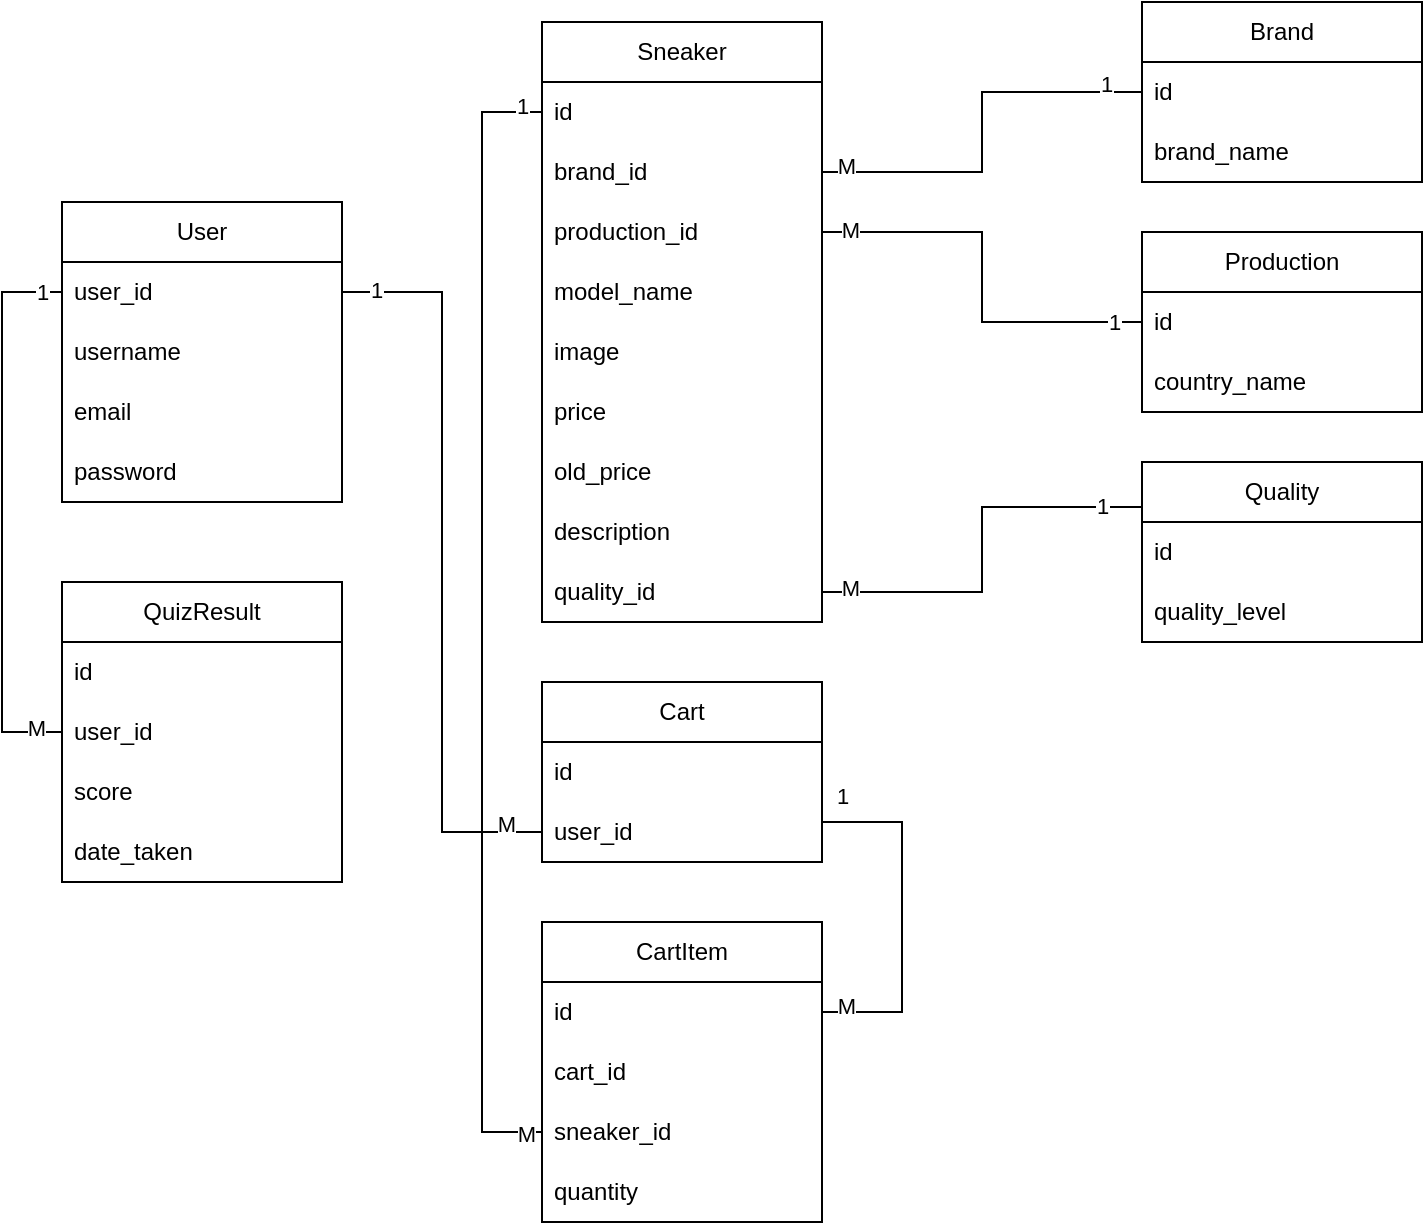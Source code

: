 <mxfile version="26.1.1">
  <diagram name="Страница — 1" id="cA207dnIBEdz6QNmPDyW">
    <mxGraphModel dx="1750" dy="878" grid="1" gridSize="10" guides="1" tooltips="1" connect="1" arrows="1" fold="1" page="1" pageScale="1" pageWidth="827" pageHeight="1169" math="0" shadow="0">
      <root>
        <mxCell id="0" />
        <mxCell id="1" parent="0" />
        <mxCell id="Eg_TU4kIo8VPIe_IywFw-1" value="User" style="swimlane;fontStyle=0;childLayout=stackLayout;horizontal=1;startSize=30;horizontalStack=0;resizeParent=1;resizeParentMax=0;resizeLast=0;collapsible=1;marginBottom=0;whiteSpace=wrap;html=1;" vertex="1" parent="1">
          <mxGeometry x="60" y="210" width="140" height="150" as="geometry" />
        </mxCell>
        <mxCell id="Eg_TU4kIo8VPIe_IywFw-2" value="user_id" style="text;strokeColor=none;fillColor=none;align=left;verticalAlign=middle;spacingLeft=4;spacingRight=4;overflow=hidden;points=[[0,0.5],[1,0.5]];portConstraint=eastwest;rotatable=0;whiteSpace=wrap;html=1;" vertex="1" parent="Eg_TU4kIo8VPIe_IywFw-1">
          <mxGeometry y="30" width="140" height="30" as="geometry" />
        </mxCell>
        <mxCell id="Eg_TU4kIo8VPIe_IywFw-3" value="username" style="text;strokeColor=none;fillColor=none;align=left;verticalAlign=middle;spacingLeft=4;spacingRight=4;overflow=hidden;points=[[0,0.5],[1,0.5]];portConstraint=eastwest;rotatable=0;whiteSpace=wrap;html=1;" vertex="1" parent="Eg_TU4kIo8VPIe_IywFw-1">
          <mxGeometry y="60" width="140" height="30" as="geometry" />
        </mxCell>
        <mxCell id="Eg_TU4kIo8VPIe_IywFw-4" value="email" style="text;strokeColor=none;fillColor=none;align=left;verticalAlign=middle;spacingLeft=4;spacingRight=4;overflow=hidden;points=[[0,0.5],[1,0.5]];portConstraint=eastwest;rotatable=0;whiteSpace=wrap;html=1;" vertex="1" parent="Eg_TU4kIo8VPIe_IywFw-1">
          <mxGeometry y="90" width="140" height="30" as="geometry" />
        </mxCell>
        <mxCell id="Eg_TU4kIo8VPIe_IywFw-6" value="password" style="text;strokeColor=none;fillColor=none;align=left;verticalAlign=middle;spacingLeft=4;spacingRight=4;overflow=hidden;points=[[0,0.5],[1,0.5]];portConstraint=eastwest;rotatable=0;whiteSpace=wrap;html=1;" vertex="1" parent="Eg_TU4kIo8VPIe_IywFw-1">
          <mxGeometry y="120" width="140" height="30" as="geometry" />
        </mxCell>
        <mxCell id="Eg_TU4kIo8VPIe_IywFw-8" value="Sneaker" style="swimlane;fontStyle=0;childLayout=stackLayout;horizontal=1;startSize=30;horizontalStack=0;resizeParent=1;resizeParentMax=0;resizeLast=0;collapsible=1;marginBottom=0;whiteSpace=wrap;html=1;" vertex="1" parent="1">
          <mxGeometry x="300" y="120" width="140" height="300" as="geometry" />
        </mxCell>
        <mxCell id="Eg_TU4kIo8VPIe_IywFw-9" value="id" style="text;strokeColor=none;fillColor=none;align=left;verticalAlign=middle;spacingLeft=4;spacingRight=4;overflow=hidden;points=[[0,0.5],[1,0.5]];portConstraint=eastwest;rotatable=0;whiteSpace=wrap;html=1;" vertex="1" parent="Eg_TU4kIo8VPIe_IywFw-8">
          <mxGeometry y="30" width="140" height="30" as="geometry" />
        </mxCell>
        <mxCell id="Eg_TU4kIo8VPIe_IywFw-10" value="brand_id" style="text;strokeColor=none;fillColor=none;align=left;verticalAlign=middle;spacingLeft=4;spacingRight=4;overflow=hidden;points=[[0,0.5],[1,0.5]];portConstraint=eastwest;rotatable=0;whiteSpace=wrap;html=1;" vertex="1" parent="Eg_TU4kIo8VPIe_IywFw-8">
          <mxGeometry y="60" width="140" height="30" as="geometry" />
        </mxCell>
        <mxCell id="Eg_TU4kIo8VPIe_IywFw-16" value="production_id" style="text;strokeColor=none;fillColor=none;align=left;verticalAlign=middle;spacingLeft=4;spacingRight=4;overflow=hidden;points=[[0,0.5],[1,0.5]];portConstraint=eastwest;rotatable=0;whiteSpace=wrap;html=1;" vertex="1" parent="Eg_TU4kIo8VPIe_IywFw-8">
          <mxGeometry y="90" width="140" height="30" as="geometry" />
        </mxCell>
        <mxCell id="Eg_TU4kIo8VPIe_IywFw-11" value="model_name" style="text;strokeColor=none;fillColor=none;align=left;verticalAlign=middle;spacingLeft=4;spacingRight=4;overflow=hidden;points=[[0,0.5],[1,0.5]];portConstraint=eastwest;rotatable=0;whiteSpace=wrap;html=1;" vertex="1" parent="Eg_TU4kIo8VPIe_IywFw-8">
          <mxGeometry y="120" width="140" height="30" as="geometry" />
        </mxCell>
        <mxCell id="Eg_TU4kIo8VPIe_IywFw-12" value="image" style="text;strokeColor=none;fillColor=none;align=left;verticalAlign=middle;spacingLeft=4;spacingRight=4;overflow=hidden;points=[[0,0.5],[1,0.5]];portConstraint=eastwest;rotatable=0;whiteSpace=wrap;html=1;" vertex="1" parent="Eg_TU4kIo8VPIe_IywFw-8">
          <mxGeometry y="150" width="140" height="30" as="geometry" />
        </mxCell>
        <mxCell id="Eg_TU4kIo8VPIe_IywFw-13" value="price" style="text;strokeColor=none;fillColor=none;align=left;verticalAlign=middle;spacingLeft=4;spacingRight=4;overflow=hidden;points=[[0,0.5],[1,0.5]];portConstraint=eastwest;rotatable=0;whiteSpace=wrap;html=1;" vertex="1" parent="Eg_TU4kIo8VPIe_IywFw-8">
          <mxGeometry y="180" width="140" height="30" as="geometry" />
        </mxCell>
        <mxCell id="Eg_TU4kIo8VPIe_IywFw-14" value="old_price" style="text;strokeColor=none;fillColor=none;align=left;verticalAlign=middle;spacingLeft=4;spacingRight=4;overflow=hidden;points=[[0,0.5],[1,0.5]];portConstraint=eastwest;rotatable=0;whiteSpace=wrap;html=1;" vertex="1" parent="Eg_TU4kIo8VPIe_IywFw-8">
          <mxGeometry y="210" width="140" height="30" as="geometry" />
        </mxCell>
        <mxCell id="Eg_TU4kIo8VPIe_IywFw-15" value="description" style="text;strokeColor=none;fillColor=none;align=left;verticalAlign=middle;spacingLeft=4;spacingRight=4;overflow=hidden;points=[[0,0.5],[1,0.5]];portConstraint=eastwest;rotatable=0;whiteSpace=wrap;html=1;" vertex="1" parent="Eg_TU4kIo8VPIe_IywFw-8">
          <mxGeometry y="240" width="140" height="30" as="geometry" />
        </mxCell>
        <mxCell id="Eg_TU4kIo8VPIe_IywFw-17" value="quality_id" style="text;strokeColor=none;fillColor=none;align=left;verticalAlign=middle;spacingLeft=4;spacingRight=4;overflow=hidden;points=[[0,0.5],[1,0.5]];portConstraint=eastwest;rotatable=0;whiteSpace=wrap;html=1;" vertex="1" parent="Eg_TU4kIo8VPIe_IywFw-8">
          <mxGeometry y="270" width="140" height="30" as="geometry" />
        </mxCell>
        <mxCell id="Eg_TU4kIo8VPIe_IywFw-18" value="CartItem" style="swimlane;fontStyle=0;childLayout=stackLayout;horizontal=1;startSize=30;horizontalStack=0;resizeParent=1;resizeParentMax=0;resizeLast=0;collapsible=1;marginBottom=0;whiteSpace=wrap;html=1;" vertex="1" parent="1">
          <mxGeometry x="300" y="570" width="140" height="150" as="geometry" />
        </mxCell>
        <mxCell id="Eg_TU4kIo8VPIe_IywFw-19" value="id" style="text;strokeColor=none;fillColor=none;align=left;verticalAlign=middle;spacingLeft=4;spacingRight=4;overflow=hidden;points=[[0,0.5],[1,0.5]];portConstraint=eastwest;rotatable=0;whiteSpace=wrap;html=1;" vertex="1" parent="Eg_TU4kIo8VPIe_IywFw-18">
          <mxGeometry y="30" width="140" height="30" as="geometry" />
        </mxCell>
        <mxCell id="Eg_TU4kIo8VPIe_IywFw-24" value="cart_id" style="text;strokeColor=none;fillColor=none;align=left;verticalAlign=middle;spacingLeft=4;spacingRight=4;overflow=hidden;points=[[0,0.5],[1,0.5]];portConstraint=eastwest;rotatable=0;whiteSpace=wrap;html=1;" vertex="1" parent="Eg_TU4kIo8VPIe_IywFw-18">
          <mxGeometry y="60" width="140" height="30" as="geometry" />
        </mxCell>
        <mxCell id="Eg_TU4kIo8VPIe_IywFw-34" value="sneaker_id" style="text;strokeColor=none;fillColor=none;align=left;verticalAlign=middle;spacingLeft=4;spacingRight=4;overflow=hidden;points=[[0,0.5],[1,0.5]];portConstraint=eastwest;rotatable=0;whiteSpace=wrap;html=1;" vertex="1" parent="Eg_TU4kIo8VPIe_IywFw-18">
          <mxGeometry y="90" width="140" height="30" as="geometry" />
        </mxCell>
        <mxCell id="Eg_TU4kIo8VPIe_IywFw-35" value="quantity" style="text;strokeColor=none;fillColor=none;align=left;verticalAlign=middle;spacingLeft=4;spacingRight=4;overflow=hidden;points=[[0,0.5],[1,0.5]];portConstraint=eastwest;rotatable=0;whiteSpace=wrap;html=1;" vertex="1" parent="Eg_TU4kIo8VPIe_IywFw-18">
          <mxGeometry y="120" width="140" height="30" as="geometry" />
        </mxCell>
        <mxCell id="Eg_TU4kIo8VPIe_IywFw-25" value="Brand" style="swimlane;fontStyle=0;childLayout=stackLayout;horizontal=1;startSize=30;horizontalStack=0;resizeParent=1;resizeParentMax=0;resizeLast=0;collapsible=1;marginBottom=0;whiteSpace=wrap;html=1;" vertex="1" parent="1">
          <mxGeometry x="600" y="110" width="140" height="90" as="geometry" />
        </mxCell>
        <mxCell id="Eg_TU4kIo8VPIe_IywFw-26" value="id" style="text;strokeColor=none;fillColor=none;align=left;verticalAlign=middle;spacingLeft=4;spacingRight=4;overflow=hidden;points=[[0,0.5],[1,0.5]];portConstraint=eastwest;rotatable=0;whiteSpace=wrap;html=1;" vertex="1" parent="Eg_TU4kIo8VPIe_IywFw-25">
          <mxGeometry y="30" width="140" height="30" as="geometry" />
        </mxCell>
        <mxCell id="Eg_TU4kIo8VPIe_IywFw-27" value="brand_name" style="text;strokeColor=none;fillColor=none;align=left;verticalAlign=middle;spacingLeft=4;spacingRight=4;overflow=hidden;points=[[0,0.5],[1,0.5]];portConstraint=eastwest;rotatable=0;whiteSpace=wrap;html=1;" vertex="1" parent="Eg_TU4kIo8VPIe_IywFw-25">
          <mxGeometry y="60" width="140" height="30" as="geometry" />
        </mxCell>
        <mxCell id="Eg_TU4kIo8VPIe_IywFw-28" value="Production" style="swimlane;fontStyle=0;childLayout=stackLayout;horizontal=1;startSize=30;horizontalStack=0;resizeParent=1;resizeParentMax=0;resizeLast=0;collapsible=1;marginBottom=0;whiteSpace=wrap;html=1;" vertex="1" parent="1">
          <mxGeometry x="600" y="225" width="140" height="90" as="geometry" />
        </mxCell>
        <mxCell id="Eg_TU4kIo8VPIe_IywFw-29" value="id" style="text;strokeColor=none;fillColor=none;align=left;verticalAlign=middle;spacingLeft=4;spacingRight=4;overflow=hidden;points=[[0,0.5],[1,0.5]];portConstraint=eastwest;rotatable=0;whiteSpace=wrap;html=1;" vertex="1" parent="Eg_TU4kIo8VPIe_IywFw-28">
          <mxGeometry y="30" width="140" height="30" as="geometry" />
        </mxCell>
        <mxCell id="Eg_TU4kIo8VPIe_IywFw-30" value="country_name" style="text;strokeColor=none;fillColor=none;align=left;verticalAlign=middle;spacingLeft=4;spacingRight=4;overflow=hidden;points=[[0,0.5],[1,0.5]];portConstraint=eastwest;rotatable=0;whiteSpace=wrap;html=1;" vertex="1" parent="Eg_TU4kIo8VPIe_IywFw-28">
          <mxGeometry y="60" width="140" height="30" as="geometry" />
        </mxCell>
        <mxCell id="Eg_TU4kIo8VPIe_IywFw-31" value="Quality" style="swimlane;fontStyle=0;childLayout=stackLayout;horizontal=1;startSize=30;horizontalStack=0;resizeParent=1;resizeParentMax=0;resizeLast=0;collapsible=1;marginBottom=0;whiteSpace=wrap;html=1;" vertex="1" parent="1">
          <mxGeometry x="600" y="340" width="140" height="90" as="geometry" />
        </mxCell>
        <mxCell id="Eg_TU4kIo8VPIe_IywFw-32" value="id" style="text;strokeColor=none;fillColor=none;align=left;verticalAlign=middle;spacingLeft=4;spacingRight=4;overflow=hidden;points=[[0,0.5],[1,0.5]];portConstraint=eastwest;rotatable=0;whiteSpace=wrap;html=1;" vertex="1" parent="Eg_TU4kIo8VPIe_IywFw-31">
          <mxGeometry y="30" width="140" height="30" as="geometry" />
        </mxCell>
        <mxCell id="Eg_TU4kIo8VPIe_IywFw-33" value="quality_level" style="text;strokeColor=none;fillColor=none;align=left;verticalAlign=middle;spacingLeft=4;spacingRight=4;overflow=hidden;points=[[0,0.5],[1,0.5]];portConstraint=eastwest;rotatable=0;whiteSpace=wrap;html=1;" vertex="1" parent="Eg_TU4kIo8VPIe_IywFw-31">
          <mxGeometry y="60" width="140" height="30" as="geometry" />
        </mxCell>
        <mxCell id="Eg_TU4kIo8VPIe_IywFw-36" value="Cart" style="swimlane;fontStyle=0;childLayout=stackLayout;horizontal=1;startSize=30;horizontalStack=0;resizeParent=1;resizeParentMax=0;resizeLast=0;collapsible=1;marginBottom=0;whiteSpace=wrap;html=1;" vertex="1" parent="1">
          <mxGeometry x="300" y="450" width="140" height="90" as="geometry" />
        </mxCell>
        <mxCell id="Eg_TU4kIo8VPIe_IywFw-37" value="id" style="text;strokeColor=none;fillColor=none;align=left;verticalAlign=middle;spacingLeft=4;spacingRight=4;overflow=hidden;points=[[0,0.5],[1,0.5]];portConstraint=eastwest;rotatable=0;whiteSpace=wrap;html=1;" vertex="1" parent="Eg_TU4kIo8VPIe_IywFw-36">
          <mxGeometry y="30" width="140" height="30" as="geometry" />
        </mxCell>
        <mxCell id="Eg_TU4kIo8VPIe_IywFw-38" value="user_id" style="text;strokeColor=none;fillColor=none;align=left;verticalAlign=middle;spacingLeft=4;spacingRight=4;overflow=hidden;points=[[0,0.5],[1,0.5]];portConstraint=eastwest;rotatable=0;whiteSpace=wrap;html=1;" vertex="1" parent="Eg_TU4kIo8VPIe_IywFw-36">
          <mxGeometry y="60" width="140" height="30" as="geometry" />
        </mxCell>
        <mxCell id="Eg_TU4kIo8VPIe_IywFw-40" value="QuizResult" style="swimlane;fontStyle=0;childLayout=stackLayout;horizontal=1;startSize=30;horizontalStack=0;resizeParent=1;resizeParentMax=0;resizeLast=0;collapsible=1;marginBottom=0;whiteSpace=wrap;html=1;" vertex="1" parent="1">
          <mxGeometry x="60" y="400" width="140" height="150" as="geometry" />
        </mxCell>
        <mxCell id="Eg_TU4kIo8VPIe_IywFw-41" value="id" style="text;strokeColor=none;fillColor=none;align=left;verticalAlign=middle;spacingLeft=4;spacingRight=4;overflow=hidden;points=[[0,0.5],[1,0.5]];portConstraint=eastwest;rotatable=0;whiteSpace=wrap;html=1;" vertex="1" parent="Eg_TU4kIo8VPIe_IywFw-40">
          <mxGeometry y="30" width="140" height="30" as="geometry" />
        </mxCell>
        <mxCell id="Eg_TU4kIo8VPIe_IywFw-42" value="user_id" style="text;strokeColor=none;fillColor=none;align=left;verticalAlign=middle;spacingLeft=4;spacingRight=4;overflow=hidden;points=[[0,0.5],[1,0.5]];portConstraint=eastwest;rotatable=0;whiteSpace=wrap;html=1;" vertex="1" parent="Eg_TU4kIo8VPIe_IywFw-40">
          <mxGeometry y="60" width="140" height="30" as="geometry" />
        </mxCell>
        <mxCell id="Eg_TU4kIo8VPIe_IywFw-43" value="score" style="text;strokeColor=none;fillColor=none;align=left;verticalAlign=middle;spacingLeft=4;spacingRight=4;overflow=hidden;points=[[0,0.5],[1,0.5]];portConstraint=eastwest;rotatable=0;whiteSpace=wrap;html=1;" vertex="1" parent="Eg_TU4kIo8VPIe_IywFw-40">
          <mxGeometry y="90" width="140" height="30" as="geometry" />
        </mxCell>
        <mxCell id="Eg_TU4kIo8VPIe_IywFw-44" value="date_taken" style="text;strokeColor=none;fillColor=none;align=left;verticalAlign=middle;spacingLeft=4;spacingRight=4;overflow=hidden;points=[[0,0.5],[1,0.5]];portConstraint=eastwest;rotatable=0;whiteSpace=wrap;html=1;" vertex="1" parent="Eg_TU4kIo8VPIe_IywFw-40">
          <mxGeometry y="120" width="140" height="30" as="geometry" />
        </mxCell>
        <mxCell id="Eg_TU4kIo8VPIe_IywFw-46" style="edgeStyle=orthogonalEdgeStyle;rounded=0;orthogonalLoop=1;jettySize=auto;html=1;exitX=1;exitY=0.5;exitDx=0;exitDy=0;entryX=0;entryY=0.5;entryDx=0;entryDy=0;endArrow=none;startFill=0;" edge="1" parent="1" source="Eg_TU4kIo8VPIe_IywFw-10" target="Eg_TU4kIo8VPIe_IywFw-26">
          <mxGeometry relative="1" as="geometry" />
        </mxCell>
        <mxCell id="Eg_TU4kIo8VPIe_IywFw-49" value="M" style="edgeLabel;html=1;align=center;verticalAlign=middle;resizable=0;points=[];" vertex="1" connectable="0" parent="Eg_TU4kIo8VPIe_IywFw-46">
          <mxGeometry x="-0.878" y="3" relative="1" as="geometry">
            <mxPoint as="offset" />
          </mxGeometry>
        </mxCell>
        <mxCell id="Eg_TU4kIo8VPIe_IywFw-50" value="1" style="edgeLabel;html=1;align=center;verticalAlign=middle;resizable=0;points=[];" vertex="1" connectable="0" parent="Eg_TU4kIo8VPIe_IywFw-46">
          <mxGeometry x="0.817" y="4" relative="1" as="geometry">
            <mxPoint as="offset" />
          </mxGeometry>
        </mxCell>
        <mxCell id="Eg_TU4kIo8VPIe_IywFw-47" style="edgeStyle=orthogonalEdgeStyle;rounded=0;orthogonalLoop=1;jettySize=auto;html=1;exitX=1;exitY=0.5;exitDx=0;exitDy=0;entryX=0;entryY=0.5;entryDx=0;entryDy=0;endArrow=none;startFill=0;" edge="1" parent="1" source="Eg_TU4kIo8VPIe_IywFw-16" target="Eg_TU4kIo8VPIe_IywFw-29">
          <mxGeometry relative="1" as="geometry" />
        </mxCell>
        <mxCell id="Eg_TU4kIo8VPIe_IywFw-55" value="1" style="edgeLabel;html=1;align=center;verticalAlign=middle;resizable=0;points=[];" vertex="1" connectable="0" parent="Eg_TU4kIo8VPIe_IywFw-47">
          <mxGeometry x="0.862" relative="1" as="geometry">
            <mxPoint as="offset" />
          </mxGeometry>
        </mxCell>
        <mxCell id="Eg_TU4kIo8VPIe_IywFw-56" value="M" style="edgeLabel;html=1;align=center;verticalAlign=middle;resizable=0;points=[];" vertex="1" connectable="0" parent="Eg_TU4kIo8VPIe_IywFw-47">
          <mxGeometry x="-0.867" y="1" relative="1" as="geometry">
            <mxPoint as="offset" />
          </mxGeometry>
        </mxCell>
        <mxCell id="Eg_TU4kIo8VPIe_IywFw-48" style="edgeStyle=orthogonalEdgeStyle;rounded=0;orthogonalLoop=1;jettySize=auto;html=1;exitX=1;exitY=0.5;exitDx=0;exitDy=0;entryX=0;entryY=0.25;entryDx=0;entryDy=0;endArrow=none;startFill=0;" edge="1" parent="1" source="Eg_TU4kIo8VPIe_IywFw-17" target="Eg_TU4kIo8VPIe_IywFw-31">
          <mxGeometry relative="1" as="geometry" />
        </mxCell>
        <mxCell id="Eg_TU4kIo8VPIe_IywFw-57" value="1" style="edgeLabel;html=1;align=center;verticalAlign=middle;resizable=0;points=[];" vertex="1" connectable="0" parent="Eg_TU4kIo8VPIe_IywFw-48">
          <mxGeometry x="0.795" y="1" relative="1" as="geometry">
            <mxPoint x="1" as="offset" />
          </mxGeometry>
        </mxCell>
        <mxCell id="Eg_TU4kIo8VPIe_IywFw-58" value="M" style="edgeLabel;html=1;align=center;verticalAlign=middle;resizable=0;points=[];" vertex="1" connectable="0" parent="Eg_TU4kIo8VPIe_IywFw-48">
          <mxGeometry x="-0.865" y="2" relative="1" as="geometry">
            <mxPoint as="offset" />
          </mxGeometry>
        </mxCell>
        <mxCell id="Eg_TU4kIo8VPIe_IywFw-51" style="edgeStyle=orthogonalEdgeStyle;rounded=0;orthogonalLoop=1;jettySize=auto;html=1;exitX=0;exitY=0.5;exitDx=0;exitDy=0;entryX=1;entryY=0.5;entryDx=0;entryDy=0;endArrow=none;startFill=0;" edge="1" parent="1" source="Eg_TU4kIo8VPIe_IywFw-38" target="Eg_TU4kIo8VPIe_IywFw-2">
          <mxGeometry relative="1" as="geometry" />
        </mxCell>
        <mxCell id="Eg_TU4kIo8VPIe_IywFw-62" value="1" style="edgeLabel;html=1;align=center;verticalAlign=middle;resizable=0;points=[];" vertex="1" connectable="0" parent="Eg_TU4kIo8VPIe_IywFw-51">
          <mxGeometry x="0.907" y="-1" relative="1" as="geometry">
            <mxPoint as="offset" />
          </mxGeometry>
        </mxCell>
        <mxCell id="Eg_TU4kIo8VPIe_IywFw-63" value="M" style="edgeLabel;html=1;align=center;verticalAlign=middle;resizable=0;points=[];" vertex="1" connectable="0" parent="Eg_TU4kIo8VPIe_IywFw-51">
          <mxGeometry x="-0.904" y="-4" relative="1" as="geometry">
            <mxPoint as="offset" />
          </mxGeometry>
        </mxCell>
        <mxCell id="Eg_TU4kIo8VPIe_IywFw-52" style="edgeStyle=orthogonalEdgeStyle;rounded=0;orthogonalLoop=1;jettySize=auto;html=1;exitX=1;exitY=0.5;exitDx=0;exitDy=0;entryX=1;entryY=0.5;entryDx=0;entryDy=0;endArrow=none;startFill=0;" edge="1" parent="1" source="Eg_TU4kIo8VPIe_IywFw-37" target="Eg_TU4kIo8VPIe_IywFw-19">
          <mxGeometry relative="1" as="geometry">
            <Array as="points">
              <mxPoint x="440" y="520" />
              <mxPoint x="480" y="520" />
              <mxPoint x="480" y="615" />
            </Array>
          </mxGeometry>
        </mxCell>
        <mxCell id="Eg_TU4kIo8VPIe_IywFw-60" value="1" style="edgeLabel;html=1;align=center;verticalAlign=middle;resizable=0;points=[];" vertex="1" connectable="0" parent="Eg_TU4kIo8VPIe_IywFw-52">
          <mxGeometry x="-0.885" y="-3" relative="1" as="geometry">
            <mxPoint x="13" as="offset" />
          </mxGeometry>
        </mxCell>
        <mxCell id="Eg_TU4kIo8VPIe_IywFw-61" value="M" style="edgeLabel;html=1;align=center;verticalAlign=middle;resizable=0;points=[];" vertex="1" connectable="0" parent="Eg_TU4kIo8VPIe_IywFw-52">
          <mxGeometry x="0.885" y="-3" relative="1" as="geometry">
            <mxPoint as="offset" />
          </mxGeometry>
        </mxCell>
        <mxCell id="Eg_TU4kIo8VPIe_IywFw-54" style="edgeStyle=orthogonalEdgeStyle;rounded=0;orthogonalLoop=1;jettySize=auto;html=1;exitX=0;exitY=0.5;exitDx=0;exitDy=0;entryX=0;entryY=0.5;entryDx=0;entryDy=0;endArrow=none;startFill=0;" edge="1" parent="1" source="Eg_TU4kIo8VPIe_IywFw-42" target="Eg_TU4kIo8VPIe_IywFw-2">
          <mxGeometry relative="1" as="geometry">
            <Array as="points">
              <mxPoint x="30" y="475" />
              <mxPoint x="30" y="255" />
            </Array>
          </mxGeometry>
        </mxCell>
        <mxCell id="Eg_TU4kIo8VPIe_IywFw-64" value="1" style="edgeLabel;html=1;align=center;verticalAlign=middle;resizable=0;points=[];" vertex="1" connectable="0" parent="Eg_TU4kIo8VPIe_IywFw-54">
          <mxGeometry x="0.924" relative="1" as="geometry">
            <mxPoint as="offset" />
          </mxGeometry>
        </mxCell>
        <mxCell id="Eg_TU4kIo8VPIe_IywFw-65" value="M" style="edgeLabel;html=1;align=center;verticalAlign=middle;resizable=0;points=[];" vertex="1" connectable="0" parent="Eg_TU4kIo8VPIe_IywFw-54">
          <mxGeometry x="-0.903" y="-2" relative="1" as="geometry">
            <mxPoint as="offset" />
          </mxGeometry>
        </mxCell>
        <mxCell id="Eg_TU4kIo8VPIe_IywFw-59" style="edgeStyle=orthogonalEdgeStyle;rounded=0;orthogonalLoop=1;jettySize=auto;html=1;exitX=0;exitY=0.5;exitDx=0;exitDy=0;entryX=0;entryY=0.5;entryDx=0;entryDy=0;endArrow=none;startFill=0;" edge="1" parent="1" source="Eg_TU4kIo8VPIe_IywFw-34" target="Eg_TU4kIo8VPIe_IywFw-9">
          <mxGeometry relative="1" as="geometry">
            <Array as="points">
              <mxPoint x="270" y="675" />
              <mxPoint x="270" y="165" />
            </Array>
          </mxGeometry>
        </mxCell>
        <mxCell id="Eg_TU4kIo8VPIe_IywFw-66" value="M" style="edgeLabel;html=1;align=center;verticalAlign=middle;resizable=0;points=[];" vertex="1" connectable="0" parent="Eg_TU4kIo8VPIe_IywFw-59">
          <mxGeometry x="-0.97" y="1" relative="1" as="geometry">
            <mxPoint as="offset" />
          </mxGeometry>
        </mxCell>
        <mxCell id="Eg_TU4kIo8VPIe_IywFw-67" value="1" style="edgeLabel;html=1;align=center;verticalAlign=middle;resizable=0;points=[];" vertex="1" connectable="0" parent="Eg_TU4kIo8VPIe_IywFw-59">
          <mxGeometry x="0.963" y="3" relative="1" as="geometry">
            <mxPoint as="offset" />
          </mxGeometry>
        </mxCell>
      </root>
    </mxGraphModel>
  </diagram>
</mxfile>
